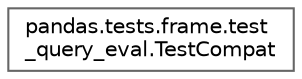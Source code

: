 digraph "Graphical Class Hierarchy"
{
 // LATEX_PDF_SIZE
  bgcolor="transparent";
  edge [fontname=Helvetica,fontsize=10,labelfontname=Helvetica,labelfontsize=10];
  node [fontname=Helvetica,fontsize=10,shape=box,height=0.2,width=0.4];
  rankdir="LR";
  Node0 [id="Node000000",label="pandas.tests.frame.test\l_query_eval.TestCompat",height=0.2,width=0.4,color="grey40", fillcolor="white", style="filled",URL="$d7/d5b/classpandas_1_1tests_1_1frame_1_1test__query__eval_1_1TestCompat.html",tooltip=" "];
}
